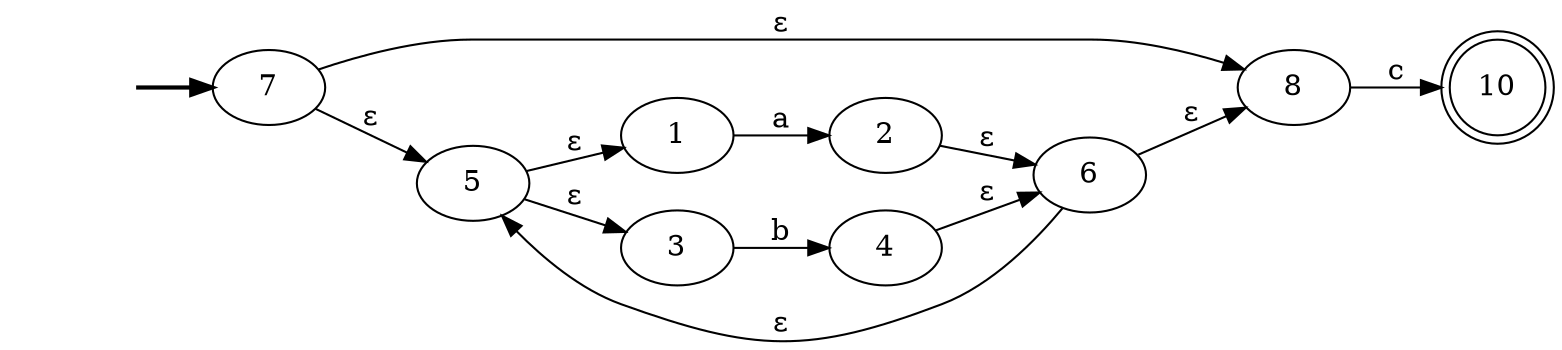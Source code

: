 digraph AFN {
	graph [rankdir=LR]
	fake [style=invisible]
	fake -> 7 [style=bold]
	7 [root=true]
	8
	7 -> 8 [label="ε"]
	5
	7 -> 5 [label="ε"]
	8
	10
	8 -> 10 [label=c]
	5
	1
	5 -> 1 [label="ε"]
	3
	5 -> 3 [label="ε"]
	10 [shape=doublecircle]
	1
	2
	1 -> 2 [label=a]
	3
	4
	3 -> 4 [label=b]
	2
	6
	2 -> 6 [label="ε"]
	4
	4 -> 6 [label="ε"]
	6
	6 -> 8 [label="ε"]
	6 -> 5 [label="ε"]
}
